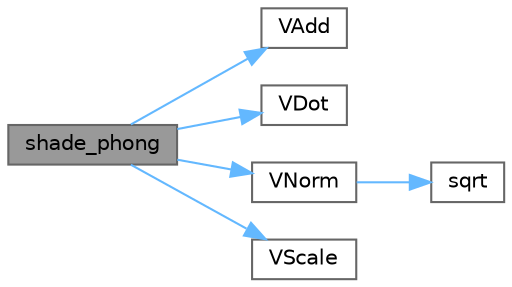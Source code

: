 digraph "shade_phong"
{
 // LATEX_PDF_SIZE
  bgcolor="transparent";
  edge [fontname=Helvetica,fontsize=10,labelfontname=Helvetica,labelfontsize=10];
  node [fontname=Helvetica,fontsize=10,shape=box,height=0.2,width=0.4];
  rankdir="LR";
  Node1 [id="Node000001",label="shade_phong",height=0.2,width=0.4,color="gray40", fillcolor="grey60", style="filled", fontcolor="black",tooltip=" "];
  Node1 -> Node2 [id="edge6_Node000001_Node000002",color="steelblue1",style="solid",tooltip=" "];
  Node2 [id="Node000002",label="VAdd",height=0.2,width=0.4,color="grey40", fillcolor="white", style="filled",URL="$vector_8cpp.html#ae55b77b2307845ef29cf5e0b959ea377",tooltip=" "];
  Node1 -> Node3 [id="edge7_Node000001_Node000003",color="steelblue1",style="solid",tooltip=" "];
  Node3 [id="Node000003",label="VDot",height=0.2,width=0.4,color="grey40", fillcolor="white", style="filled",URL="$vector_8cpp.html#a837ddec31f7e2a3e93f666461b61af2b",tooltip=" "];
  Node1 -> Node4 [id="edge8_Node000001_Node000004",color="steelblue1",style="solid",tooltip=" "];
  Node4 [id="Node000004",label="VNorm",height=0.2,width=0.4,color="grey40", fillcolor="white", style="filled",URL="$vector_8cpp.html#ac8a6404fc67035bd2124e30b9c60d24a",tooltip=" "];
  Node4 -> Node5 [id="edge9_Node000004_Node000005",color="steelblue1",style="solid",tooltip=" "];
  Node5 [id="Node000005",label="sqrt",height=0.2,width=0.4,color="grey40", fillcolor="white", style="filled",URL="$_array_cwise_unary_ops_8h.html#a656b9217a2fcb6de59dc8d1eb3079cc7",tooltip=" "];
  Node1 -> Node6 [id="edge10_Node000001_Node000006",color="steelblue1",style="solid",tooltip=" "];
  Node6 [id="Node000006",label="VScale",height=0.2,width=0.4,color="grey40", fillcolor="white", style="filled",URL="$vector_8cpp.html#a44994d23f001a925245f90adaf53fa94",tooltip=" "];
}
